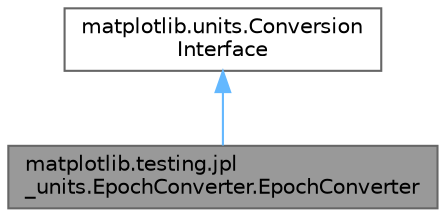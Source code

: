 digraph "matplotlib.testing.jpl_units.EpochConverter.EpochConverter"
{
 // LATEX_PDF_SIZE
  bgcolor="transparent";
  edge [fontname=Helvetica,fontsize=10,labelfontname=Helvetica,labelfontsize=10];
  node [fontname=Helvetica,fontsize=10,shape=box,height=0.2,width=0.4];
  Node1 [id="Node000001",label="matplotlib.testing.jpl\l_units.EpochConverter.EpochConverter",height=0.2,width=0.4,color="gray40", fillcolor="grey60", style="filled", fontcolor="black",tooltip=" "];
  Node2 -> Node1 [id="edge1_Node000001_Node000002",dir="back",color="steelblue1",style="solid",tooltip=" "];
  Node2 [id="Node000002",label="matplotlib.units.Conversion\lInterface",height=0.2,width=0.4,color="gray40", fillcolor="white", style="filled",URL="$db/dd2/classmatplotlib_1_1units_1_1ConversionInterface.html",tooltip=" "];
}
